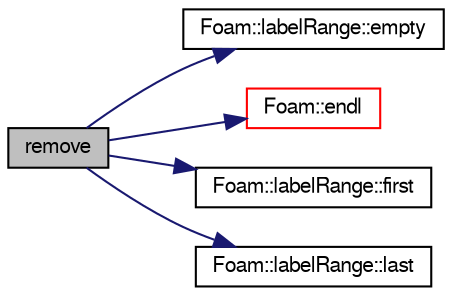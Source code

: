 digraph "remove"
{
  bgcolor="transparent";
  edge [fontname="FreeSans",fontsize="10",labelfontname="FreeSans",labelfontsize="10"];
  node [fontname="FreeSans",fontsize="10",shape=record];
  rankdir="LR";
  Node1 [label="remove",height=0.2,width=0.4,color="black", fillcolor="grey75", style="filled" fontcolor="black"];
  Node1 -> Node2 [color="midnightblue",fontsize="10",style="solid",fontname="FreeSans"];
  Node2 [label="Foam::labelRange::empty",height=0.2,width=0.4,color="black",URL="$a01215.html#ac6e61de369e994009e36f344f99c15ad",tooltip="Is the range empty? "];
  Node1 -> Node3 [color="midnightblue",fontsize="10",style="solid",fontname="FreeSans"];
  Node3 [label="Foam::endl",height=0.2,width=0.4,color="red",URL="$a10237.html#a2db8fe02a0d3909e9351bb4275b23ce4",tooltip="Add newline and flush stream. "];
  Node1 -> Node4 [color="midnightblue",fontsize="10",style="solid",fontname="FreeSans"];
  Node4 [label="Foam::labelRange::first",height=0.2,width=0.4,color="black",URL="$a01215.html#aa8d2617b9aecb7c5ffadf63f8cafd2d7",tooltip="The (inclusive) lower value of the range. "];
  Node1 -> Node5 [color="midnightblue",fontsize="10",style="solid",fontname="FreeSans"];
  Node5 [label="Foam::labelRange::last",height=0.2,width=0.4,color="black",URL="$a01215.html#a96481a3a0509f36926a0cd24aa8f200c",tooltip="The (inclusive) upper value of the range. "];
}
